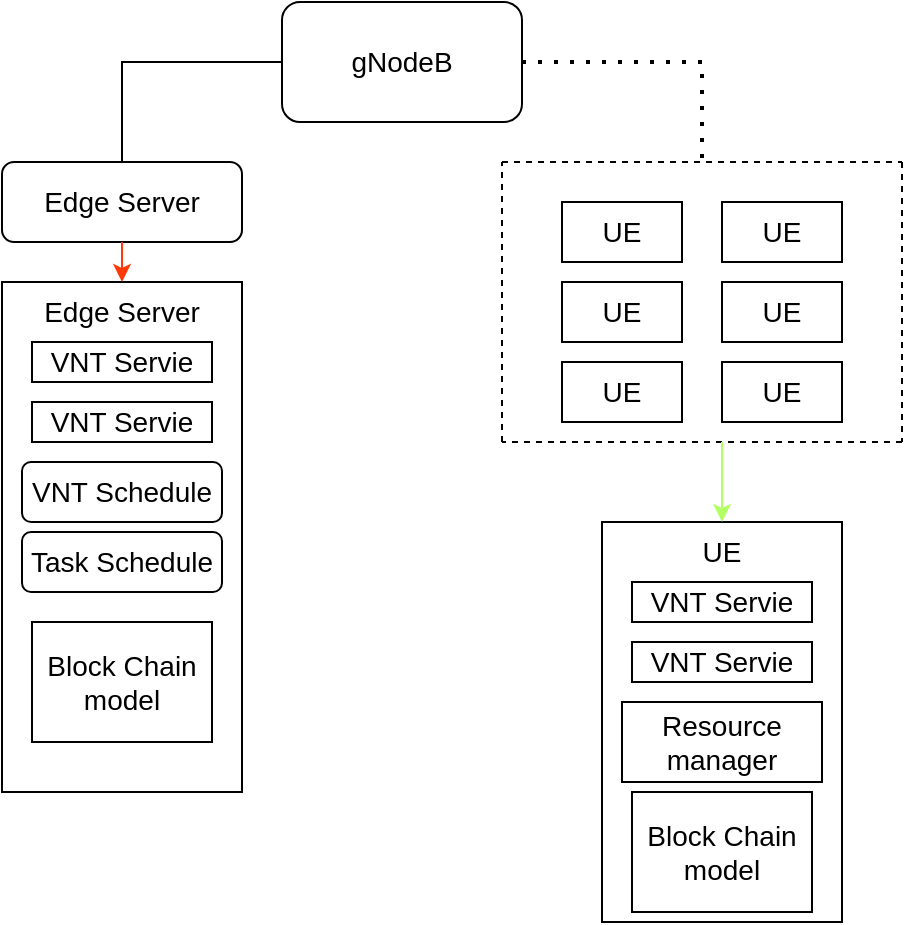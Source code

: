 <mxfile version="16.4.5" type="github">
  <diagram id="26PaZwHfb4GwZ9CBuKKn" name="Page-1">
    <mxGraphModel dx="1422" dy="754" grid="1" gridSize="10" guides="1" tooltips="1" connect="1" arrows="1" fold="1" page="1" pageScale="1" pageWidth="827" pageHeight="1169" math="0" shadow="0">
      <root>
        <mxCell id="0" />
        <mxCell id="1" parent="0" />
        <mxCell id="3v_9FHs3D7X42sRfUWYX-2" value="&lt;font style=&quot;font-size: 14px&quot;&gt;UE&lt;/font&gt;" style="rounded=0;whiteSpace=wrap;html=1;" vertex="1" parent="1">
          <mxGeometry x="470" y="240" width="60" height="30" as="geometry" />
        </mxCell>
        <mxCell id="3v_9FHs3D7X42sRfUWYX-3" value="&lt;font style=&quot;font-size: 14px&quot;&gt;UE&lt;/font&gt;" style="rounded=0;whiteSpace=wrap;html=1;" vertex="1" parent="1">
          <mxGeometry x="550" y="240" width="60" height="30" as="geometry" />
        </mxCell>
        <mxCell id="3v_9FHs3D7X42sRfUWYX-4" value="&lt;font style=&quot;font-size: 14px&quot;&gt;UE&lt;/font&gt;" style="rounded=0;whiteSpace=wrap;html=1;" vertex="1" parent="1">
          <mxGeometry x="470" y="280" width="60" height="30" as="geometry" />
        </mxCell>
        <mxCell id="3v_9FHs3D7X42sRfUWYX-5" value="&lt;font style=&quot;font-size: 14px&quot;&gt;UE&lt;/font&gt;" style="rounded=0;whiteSpace=wrap;html=1;" vertex="1" parent="1">
          <mxGeometry x="550" y="280" width="60" height="30" as="geometry" />
        </mxCell>
        <mxCell id="3v_9FHs3D7X42sRfUWYX-6" value="&lt;font style=&quot;font-size: 14px&quot;&gt;UE&lt;/font&gt;" style="rounded=0;whiteSpace=wrap;html=1;" vertex="1" parent="1">
          <mxGeometry x="470" y="320" width="60" height="30" as="geometry" />
        </mxCell>
        <mxCell id="3v_9FHs3D7X42sRfUWYX-7" value="&lt;font style=&quot;font-size: 14px&quot;&gt;UE&lt;/font&gt;" style="rounded=0;whiteSpace=wrap;html=1;" vertex="1" parent="1">
          <mxGeometry x="550" y="320" width="60" height="30" as="geometry" />
        </mxCell>
        <mxCell id="3v_9FHs3D7X42sRfUWYX-8" value="gNodeB" style="rounded=1;whiteSpace=wrap;html=1;fontSize=14;" vertex="1" parent="1">
          <mxGeometry x="330" y="140" width="120" height="60" as="geometry" />
        </mxCell>
        <mxCell id="3v_9FHs3D7X42sRfUWYX-11" value="" style="endArrow=none;dashed=1;html=1;rounded=0;fontSize=14;" edge="1" parent="1">
          <mxGeometry width="50" height="50" relative="1" as="geometry">
            <mxPoint x="440" y="360" as="sourcePoint" />
            <mxPoint x="440" y="220" as="targetPoint" />
          </mxGeometry>
        </mxCell>
        <mxCell id="3v_9FHs3D7X42sRfUWYX-12" value="" style="endArrow=none;dashed=1;html=1;rounded=0;fontSize=14;" edge="1" parent="1">
          <mxGeometry width="50" height="50" relative="1" as="geometry">
            <mxPoint x="640" y="360" as="sourcePoint" />
            <mxPoint x="440" y="360" as="targetPoint" />
          </mxGeometry>
        </mxCell>
        <mxCell id="3v_9FHs3D7X42sRfUWYX-13" value="" style="endArrow=none;dashed=1;html=1;rounded=0;fontSize=14;" edge="1" parent="1">
          <mxGeometry width="50" height="50" relative="1" as="geometry">
            <mxPoint x="440" y="220" as="sourcePoint" />
            <mxPoint x="640" y="220" as="targetPoint" />
          </mxGeometry>
        </mxCell>
        <mxCell id="3v_9FHs3D7X42sRfUWYX-14" value="" style="endArrow=none;dashed=1;html=1;rounded=0;fontSize=14;" edge="1" parent="1">
          <mxGeometry width="50" height="50" relative="1" as="geometry">
            <mxPoint x="640" y="220" as="sourcePoint" />
            <mxPoint x="640" y="360" as="targetPoint" />
          </mxGeometry>
        </mxCell>
        <mxCell id="3v_9FHs3D7X42sRfUWYX-15" value="" style="endArrow=none;dashed=1;html=1;dashPattern=1 3;strokeWidth=2;rounded=0;fontSize=14;exitX=1;exitY=0.5;exitDx=0;exitDy=0;" edge="1" parent="1" source="3v_9FHs3D7X42sRfUWYX-8">
          <mxGeometry width="50" height="50" relative="1" as="geometry">
            <mxPoint x="390" y="460" as="sourcePoint" />
            <mxPoint x="540" y="220" as="targetPoint" />
            <Array as="points">
              <mxPoint x="540" y="170" />
              <mxPoint x="540" y="180" />
            </Array>
          </mxGeometry>
        </mxCell>
        <mxCell id="3v_9FHs3D7X42sRfUWYX-16" value="" style="endArrow=none;html=1;rounded=0;fontSize=14;exitX=0;exitY=0.5;exitDx=0;exitDy=0;" edge="1" parent="1" source="3v_9FHs3D7X42sRfUWYX-8" target="3v_9FHs3D7X42sRfUWYX-17">
          <mxGeometry width="50" height="50" relative="1" as="geometry">
            <mxPoint x="390" y="460" as="sourcePoint" />
            <mxPoint x="250" y="210" as="targetPoint" />
            <Array as="points">
              <mxPoint x="250" y="170" />
            </Array>
          </mxGeometry>
        </mxCell>
        <mxCell id="3v_9FHs3D7X42sRfUWYX-17" value="Edge Server" style="rounded=1;whiteSpace=wrap;html=1;fontSize=14;" vertex="1" parent="1">
          <mxGeometry x="190" y="220" width="120" height="40" as="geometry" />
        </mxCell>
        <mxCell id="3v_9FHs3D7X42sRfUWYX-20" value="UE" style="rounded=0;whiteSpace=wrap;html=1;fontSize=14;verticalAlign=top;" vertex="1" parent="1">
          <mxGeometry x="490" y="400" width="120" height="200" as="geometry" />
        </mxCell>
        <mxCell id="3v_9FHs3D7X42sRfUWYX-22" value="VNT Servie" style="rounded=0;whiteSpace=wrap;html=1;fontSize=14;" vertex="1" parent="1">
          <mxGeometry x="505" y="430" width="90" height="20" as="geometry" />
        </mxCell>
        <mxCell id="3v_9FHs3D7X42sRfUWYX-23" value="VNT Servie" style="rounded=0;whiteSpace=wrap;html=1;fontSize=14;" vertex="1" parent="1">
          <mxGeometry x="505" y="460" width="90" height="20" as="geometry" />
        </mxCell>
        <mxCell id="3v_9FHs3D7X42sRfUWYX-24" value="Edge Server" style="rounded=0;whiteSpace=wrap;html=1;fontSize=14;verticalAlign=top;" vertex="1" parent="1">
          <mxGeometry x="190" y="280" width="120" height="255" as="geometry" />
        </mxCell>
        <mxCell id="3v_9FHs3D7X42sRfUWYX-26" value="VNT Servie" style="rounded=0;whiteSpace=wrap;html=1;fontSize=14;" vertex="1" parent="1">
          <mxGeometry x="205" y="310" width="90" height="20" as="geometry" />
        </mxCell>
        <mxCell id="3v_9FHs3D7X42sRfUWYX-28" value="VNT Servie" style="rounded=0;whiteSpace=wrap;html=1;fontSize=14;" vertex="1" parent="1">
          <mxGeometry x="205" y="340" width="90" height="20" as="geometry" />
        </mxCell>
        <mxCell id="3v_9FHs3D7X42sRfUWYX-29" value="VNT Schedule" style="rounded=1;whiteSpace=wrap;html=1;fontSize=14;" vertex="1" parent="1">
          <mxGeometry x="200" y="370" width="100" height="30" as="geometry" />
        </mxCell>
        <mxCell id="3v_9FHs3D7X42sRfUWYX-30" value="Task Schedule" style="rounded=1;whiteSpace=wrap;html=1;fontSize=14;" vertex="1" parent="1">
          <mxGeometry x="200" y="405" width="100" height="30" as="geometry" />
        </mxCell>
        <mxCell id="3v_9FHs3D7X42sRfUWYX-31" value="Block Chain model" style="rounded=0;whiteSpace=wrap;html=1;fontSize=14;" vertex="1" parent="1">
          <mxGeometry x="205" y="450" width="90" height="60" as="geometry" />
        </mxCell>
        <mxCell id="3v_9FHs3D7X42sRfUWYX-32" value="Block Chain model" style="rounded=0;whiteSpace=wrap;html=1;fontSize=14;" vertex="1" parent="1">
          <mxGeometry x="505" y="535" width="90" height="60" as="geometry" />
        </mxCell>
        <mxCell id="3v_9FHs3D7X42sRfUWYX-34" value="&amp;nbsp;Resource&amp;nbsp;&lt;br&gt;manager" style="rounded=0;whiteSpace=wrap;html=1;fontSize=14;" vertex="1" parent="1">
          <mxGeometry x="500" y="490" width="100" height="40" as="geometry" />
        </mxCell>
        <mxCell id="3v_9FHs3D7X42sRfUWYX-35" value="" style="endArrow=classic;html=1;rounded=0;fontSize=14;exitX=0.5;exitY=1;exitDx=0;exitDy=0;entryX=0.5;entryY=0;entryDx=0;entryDy=0;strokeColor=#FF3908;" edge="1" parent="1" source="3v_9FHs3D7X42sRfUWYX-17" target="3v_9FHs3D7X42sRfUWYX-24">
          <mxGeometry width="50" height="50" relative="1" as="geometry">
            <mxPoint x="390" y="440" as="sourcePoint" />
            <mxPoint x="440" y="390" as="targetPoint" />
          </mxGeometry>
        </mxCell>
        <mxCell id="3v_9FHs3D7X42sRfUWYX-36" value="" style="endArrow=classic;html=1;rounded=0;fontSize=14;strokeColor=#B3FF66;entryX=0.5;entryY=0;entryDx=0;entryDy=0;" edge="1" parent="1" target="3v_9FHs3D7X42sRfUWYX-20">
          <mxGeometry width="50" height="50" relative="1" as="geometry">
            <mxPoint x="550" y="360" as="sourcePoint" />
            <mxPoint x="440" y="390" as="targetPoint" />
          </mxGeometry>
        </mxCell>
      </root>
    </mxGraphModel>
  </diagram>
</mxfile>
